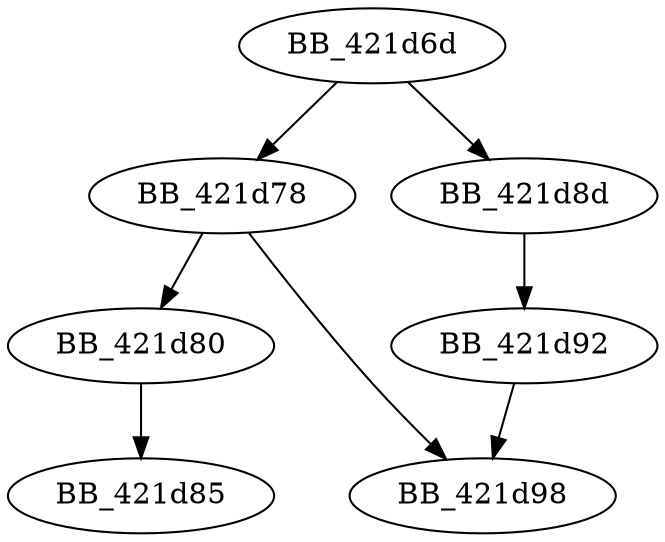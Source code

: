 DiGraph __set_errno_from_matherr{
BB_421d6d->BB_421d78
BB_421d6d->BB_421d8d
BB_421d78->BB_421d80
BB_421d78->BB_421d98
BB_421d80->BB_421d85
BB_421d8d->BB_421d92
BB_421d92->BB_421d98
}
